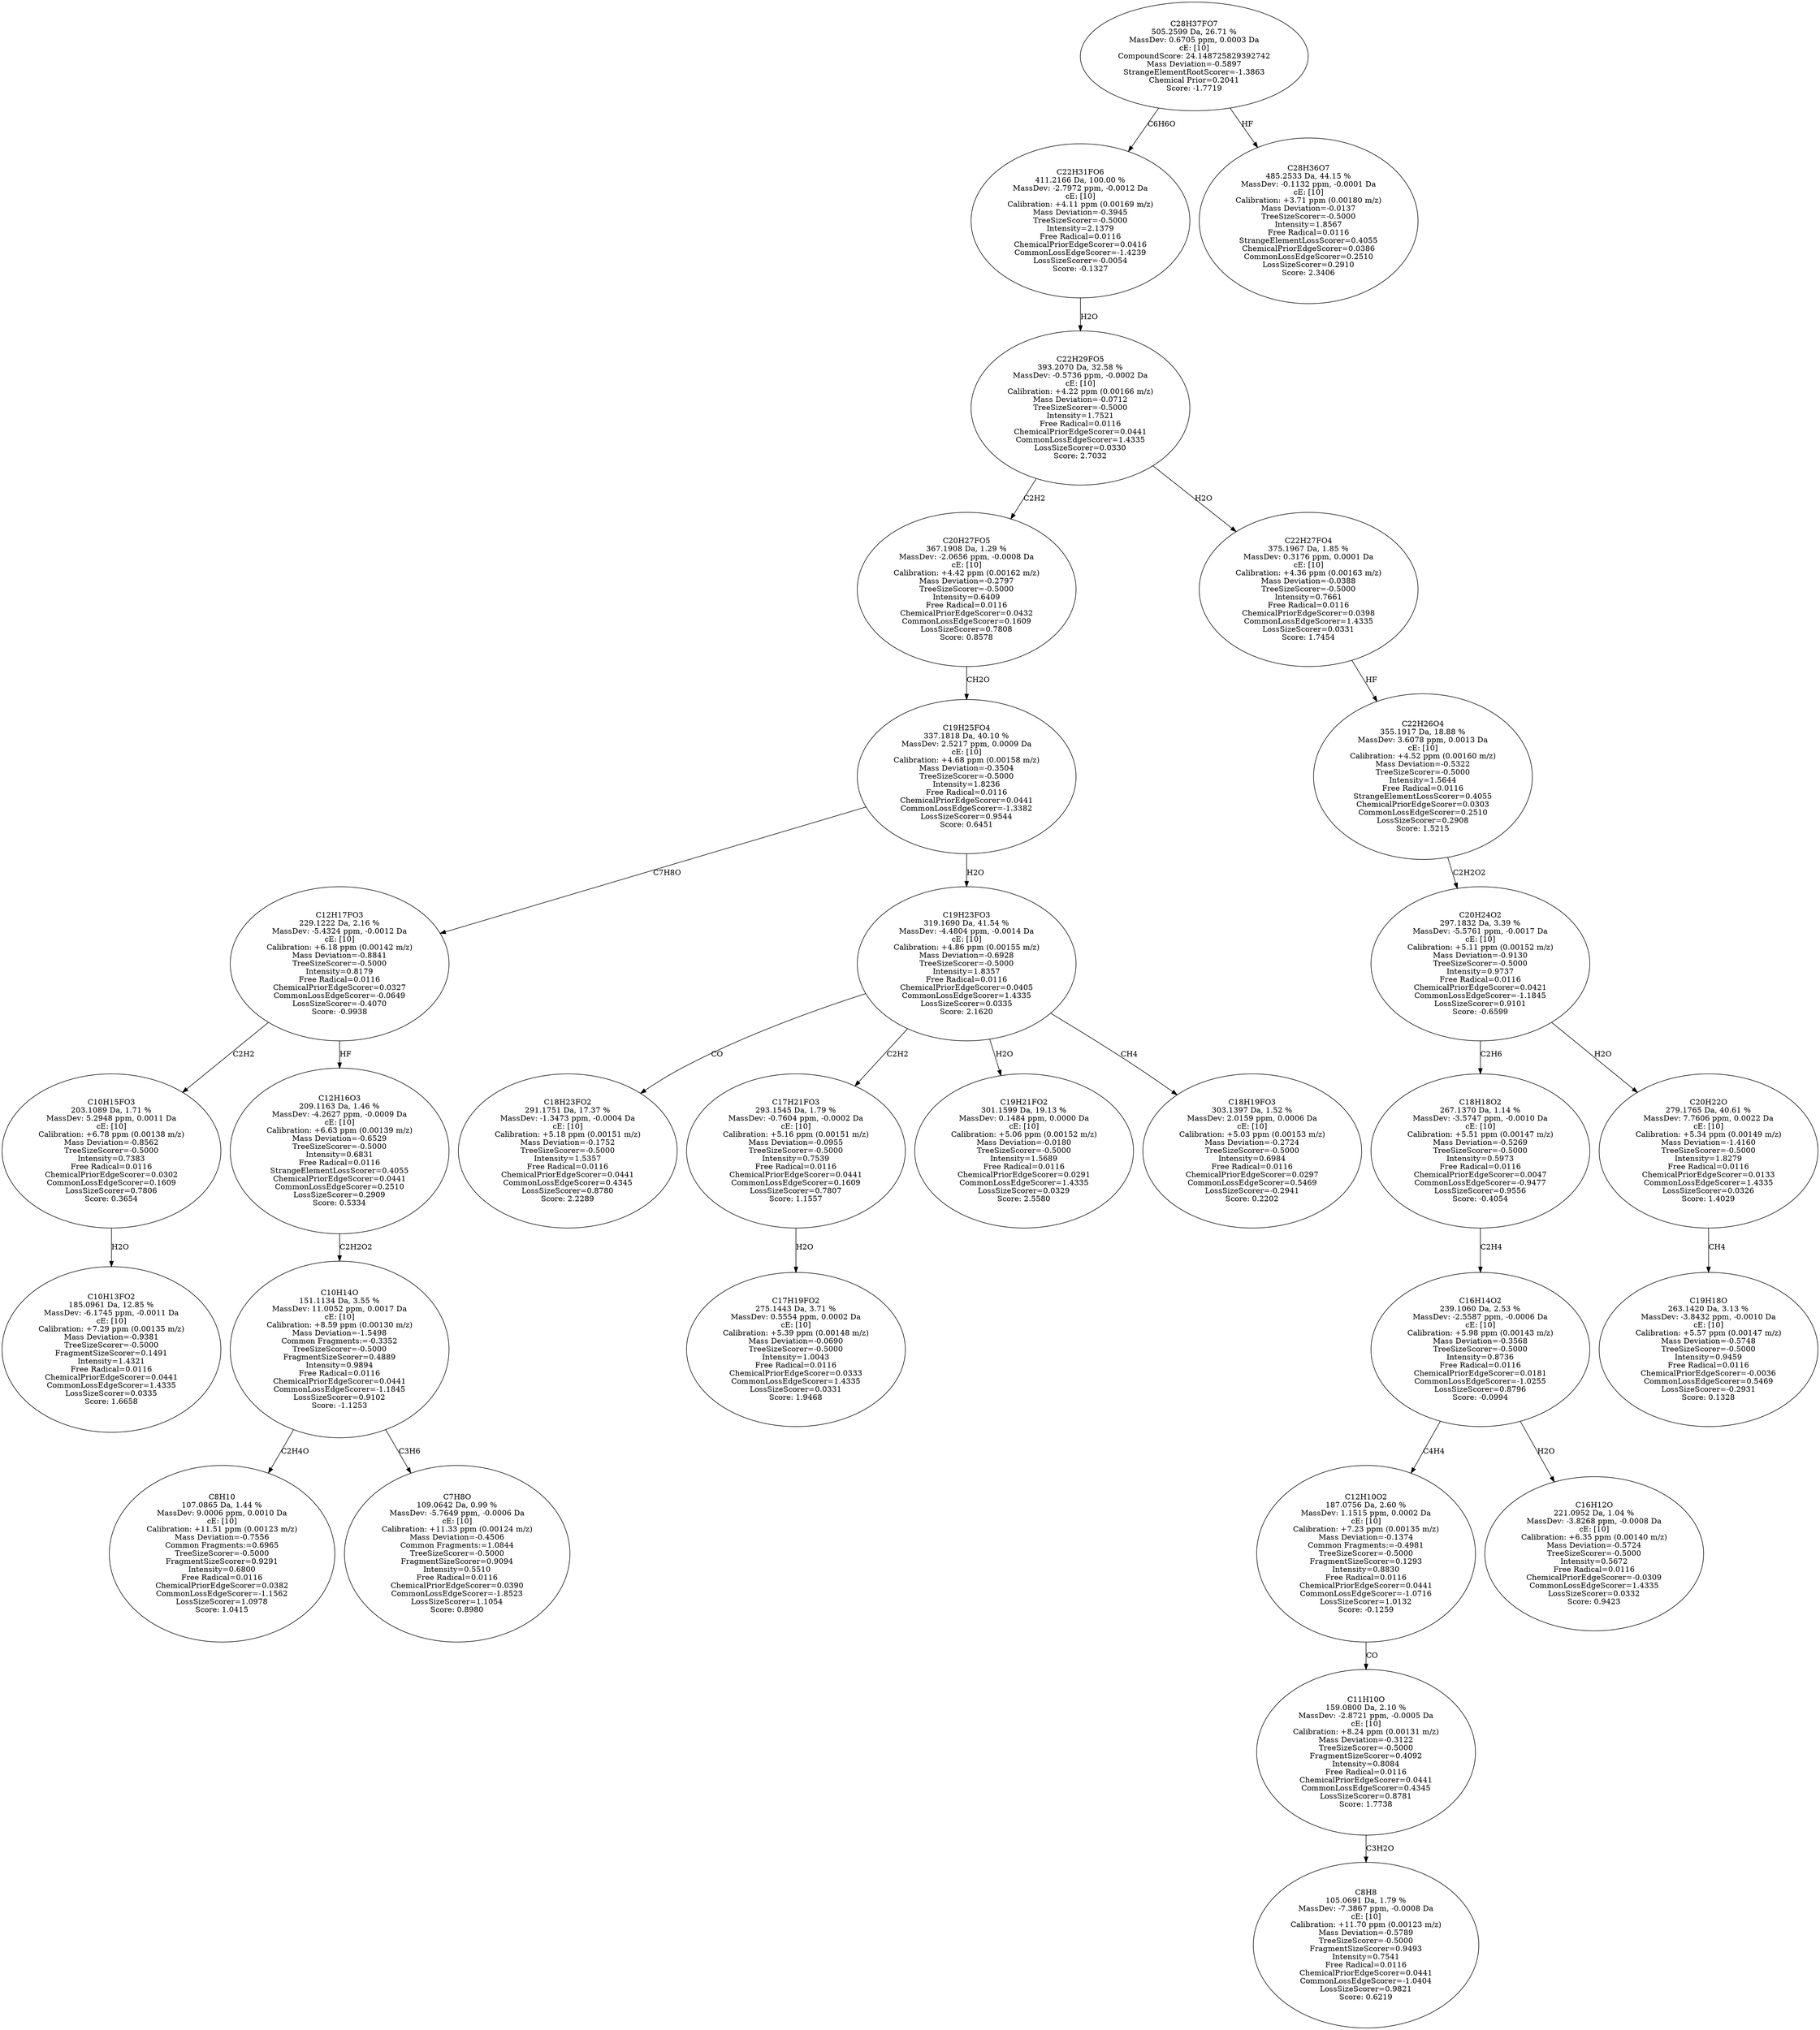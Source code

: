 strict digraph {
v1 [label="C10H13FO2\n185.0961 Da, 12.85 %\nMassDev: -6.1745 ppm, -0.0011 Da\ncE: [10]\nCalibration: +7.29 ppm (0.00135 m/z)\nMass Deviation=-0.9381\nTreeSizeScorer=-0.5000\nFragmentSizeScorer=0.1491\nIntensity=1.4321\nFree Radical=0.0116\nChemicalPriorEdgeScorer=0.0441\nCommonLossEdgeScorer=1.4335\nLossSizeScorer=0.0335\nScore: 1.6658"];
v2 [label="C10H15FO3\n203.1089 Da, 1.71 %\nMassDev: 5.2948 ppm, 0.0011 Da\ncE: [10]\nCalibration: +6.78 ppm (0.00138 m/z)\nMass Deviation=-0.8562\nTreeSizeScorer=-0.5000\nIntensity=0.7383\nFree Radical=0.0116\nChemicalPriorEdgeScorer=0.0302\nCommonLossEdgeScorer=0.1609\nLossSizeScorer=0.7806\nScore: 0.3654"];
v3 [label="C8H10\n107.0865 Da, 1.44 %\nMassDev: 9.0006 ppm, 0.0010 Da\ncE: [10]\nCalibration: +11.51 ppm (0.00123 m/z)\nMass Deviation=-0.7556\nCommon Fragments:=0.6965\nTreeSizeScorer=-0.5000\nFragmentSizeScorer=0.9291\nIntensity=0.6800\nFree Radical=0.0116\nChemicalPriorEdgeScorer=0.0382\nCommonLossEdgeScorer=-1.1562\nLossSizeScorer=1.0978\nScore: 1.0415"];
v4 [label="C7H8O\n109.0642 Da, 0.99 %\nMassDev: -5.7649 ppm, -0.0006 Da\ncE: [10]\nCalibration: +11.33 ppm (0.00124 m/z)\nMass Deviation=-0.4506\nCommon Fragments:=1.0844\nTreeSizeScorer=-0.5000\nFragmentSizeScorer=0.9094\nIntensity=0.5510\nFree Radical=0.0116\nChemicalPriorEdgeScorer=0.0390\nCommonLossEdgeScorer=-1.8523\nLossSizeScorer=1.1054\nScore: 0.8980"];
v5 [label="C10H14O\n151.1134 Da, 3.55 %\nMassDev: 11.0052 ppm, 0.0017 Da\ncE: [10]\nCalibration: +8.59 ppm (0.00130 m/z)\nMass Deviation=-1.5498\nCommon Fragments:=-0.3352\nTreeSizeScorer=-0.5000\nFragmentSizeScorer=0.4889\nIntensity=0.9894\nFree Radical=0.0116\nChemicalPriorEdgeScorer=0.0441\nCommonLossEdgeScorer=-1.1845\nLossSizeScorer=0.9102\nScore: -1.1253"];
v6 [label="C12H16O3\n209.1163 Da, 1.46 %\nMassDev: -4.2627 ppm, -0.0009 Da\ncE: [10]\nCalibration: +6.63 ppm (0.00139 m/z)\nMass Deviation=-0.6529\nTreeSizeScorer=-0.5000\nIntensity=0.6831\nFree Radical=0.0116\nStrangeElementLossScorer=0.4055\nChemicalPriorEdgeScorer=0.0441\nCommonLossEdgeScorer=0.2510\nLossSizeScorer=0.2909\nScore: 0.5334"];
v7 [label="C12H17FO3\n229.1222 Da, 2.16 %\nMassDev: -5.4324 ppm, -0.0012 Da\ncE: [10]\nCalibration: +6.18 ppm (0.00142 m/z)\nMass Deviation=-0.8841\nTreeSizeScorer=-0.5000\nIntensity=0.8179\nFree Radical=0.0116\nChemicalPriorEdgeScorer=0.0327\nCommonLossEdgeScorer=-0.0649\nLossSizeScorer=-0.4070\nScore: -0.9938"];
v8 [label="C18H23FO2\n291.1751 Da, 17.37 %\nMassDev: -1.3473 ppm, -0.0004 Da\ncE: [10]\nCalibration: +5.18 ppm (0.00151 m/z)\nMass Deviation=-0.1752\nTreeSizeScorer=-0.5000\nIntensity=1.5357\nFree Radical=0.0116\nChemicalPriorEdgeScorer=0.0441\nCommonLossEdgeScorer=0.4345\nLossSizeScorer=0.8780\nScore: 2.2289"];
v9 [label="C17H19FO2\n275.1443 Da, 3.71 %\nMassDev: 0.5554 ppm, 0.0002 Da\ncE: [10]\nCalibration: +5.39 ppm (0.00148 m/z)\nMass Deviation=-0.0690\nTreeSizeScorer=-0.5000\nIntensity=1.0043\nFree Radical=0.0116\nChemicalPriorEdgeScorer=0.0333\nCommonLossEdgeScorer=1.4335\nLossSizeScorer=0.0331\nScore: 1.9468"];
v10 [label="C17H21FO3\n293.1545 Da, 1.79 %\nMassDev: -0.7604 ppm, -0.0002 Da\ncE: [10]\nCalibration: +5.16 ppm (0.00151 m/z)\nMass Deviation=-0.0955\nTreeSizeScorer=-0.5000\nIntensity=0.7539\nFree Radical=0.0116\nChemicalPriorEdgeScorer=0.0441\nCommonLossEdgeScorer=0.1609\nLossSizeScorer=0.7807\nScore: 1.1557"];
v11 [label="C19H21FO2\n301.1599 Da, 19.13 %\nMassDev: 0.1484 ppm, 0.0000 Da\ncE: [10]\nCalibration: +5.06 ppm (0.00152 m/z)\nMass Deviation=-0.0180\nTreeSizeScorer=-0.5000\nIntensity=1.5689\nFree Radical=0.0116\nChemicalPriorEdgeScorer=0.0291\nCommonLossEdgeScorer=1.4335\nLossSizeScorer=0.0329\nScore: 2.5580"];
v12 [label="C18H19FO3\n303.1397 Da, 1.52 %\nMassDev: 2.0159 ppm, 0.0006 Da\ncE: [10]\nCalibration: +5.03 ppm (0.00153 m/z)\nMass Deviation=-0.2724\nTreeSizeScorer=-0.5000\nIntensity=0.6984\nFree Radical=0.0116\nChemicalPriorEdgeScorer=0.0297\nCommonLossEdgeScorer=0.5469\nLossSizeScorer=-0.2941\nScore: 0.2202"];
v13 [label="C19H23FO3\n319.1690 Da, 41.54 %\nMassDev: -4.4804 ppm, -0.0014 Da\ncE: [10]\nCalibration: +4.86 ppm (0.00155 m/z)\nMass Deviation=-0.6928\nTreeSizeScorer=-0.5000\nIntensity=1.8357\nFree Radical=0.0116\nChemicalPriorEdgeScorer=0.0405\nCommonLossEdgeScorer=1.4335\nLossSizeScorer=0.0335\nScore: 2.1620"];
v14 [label="C19H25FO4\n337.1818 Da, 40.10 %\nMassDev: 2.5217 ppm, 0.0009 Da\ncE: [10]\nCalibration: +4.68 ppm (0.00158 m/z)\nMass Deviation=-0.3504\nTreeSizeScorer=-0.5000\nIntensity=1.8236\nFree Radical=0.0116\nChemicalPriorEdgeScorer=0.0441\nCommonLossEdgeScorer=-1.3382\nLossSizeScorer=0.9544\nScore: 0.6451"];
v15 [label="C20H27FO5\n367.1908 Da, 1.29 %\nMassDev: -2.0656 ppm, -0.0008 Da\ncE: [10]\nCalibration: +4.42 ppm (0.00162 m/z)\nMass Deviation=-0.2797\nTreeSizeScorer=-0.5000\nIntensity=0.6409\nFree Radical=0.0116\nChemicalPriorEdgeScorer=0.0432\nCommonLossEdgeScorer=0.1609\nLossSizeScorer=0.7808\nScore: 0.8578"];
v16 [label="C8H8\n105.0691 Da, 1.79 %\nMassDev: -7.3867 ppm, -0.0008 Da\ncE: [10]\nCalibration: +11.70 ppm (0.00123 m/z)\nMass Deviation=-0.5789\nTreeSizeScorer=-0.5000\nFragmentSizeScorer=0.9493\nIntensity=0.7541\nFree Radical=0.0116\nChemicalPriorEdgeScorer=0.0441\nCommonLossEdgeScorer=-1.0404\nLossSizeScorer=0.9821\nScore: 0.6219"];
v17 [label="C11H10O\n159.0800 Da, 2.10 %\nMassDev: -2.8721 ppm, -0.0005 Da\ncE: [10]\nCalibration: +8.24 ppm (0.00131 m/z)\nMass Deviation=-0.3122\nTreeSizeScorer=-0.5000\nFragmentSizeScorer=0.4092\nIntensity=0.8084\nFree Radical=0.0116\nChemicalPriorEdgeScorer=0.0441\nCommonLossEdgeScorer=0.4345\nLossSizeScorer=0.8781\nScore: 1.7738"];
v18 [label="C12H10O2\n187.0756 Da, 2.60 %\nMassDev: 1.1515 ppm, 0.0002 Da\ncE: [10]\nCalibration: +7.23 ppm (0.00135 m/z)\nMass Deviation=-0.1374\nCommon Fragments:=-0.4981\nTreeSizeScorer=-0.5000\nFragmentSizeScorer=0.1293\nIntensity=0.8830\nFree Radical=0.0116\nChemicalPriorEdgeScorer=0.0441\nCommonLossEdgeScorer=-1.0716\nLossSizeScorer=1.0132\nScore: -0.1259"];
v19 [label="C16H12O\n221.0952 Da, 1.04 %\nMassDev: -3.8268 ppm, -0.0008 Da\ncE: [10]\nCalibration: +6.35 ppm (0.00140 m/z)\nMass Deviation=-0.5724\nTreeSizeScorer=-0.5000\nIntensity=0.5672\nFree Radical=0.0116\nChemicalPriorEdgeScorer=-0.0309\nCommonLossEdgeScorer=1.4335\nLossSizeScorer=0.0332\nScore: 0.9423"];
v20 [label="C16H14O2\n239.1060 Da, 2.53 %\nMassDev: -2.5587 ppm, -0.0006 Da\ncE: [10]\nCalibration: +5.98 ppm (0.00143 m/z)\nMass Deviation=-0.3568\nTreeSizeScorer=-0.5000\nIntensity=0.8736\nFree Radical=0.0116\nChemicalPriorEdgeScorer=0.0181\nCommonLossEdgeScorer=-1.0255\nLossSizeScorer=0.8796\nScore: -0.0994"];
v21 [label="C18H18O2\n267.1370 Da, 1.14 %\nMassDev: -3.5747 ppm, -0.0010 Da\ncE: [10]\nCalibration: +5.51 ppm (0.00147 m/z)\nMass Deviation=-0.5269\nTreeSizeScorer=-0.5000\nIntensity=0.5973\nFree Radical=0.0116\nChemicalPriorEdgeScorer=0.0047\nCommonLossEdgeScorer=-0.9477\nLossSizeScorer=0.9556\nScore: -0.4054"];
v22 [label="C19H18O\n263.1420 Da, 3.13 %\nMassDev: -3.8432 ppm, -0.0010 Da\ncE: [10]\nCalibration: +5.57 ppm (0.00147 m/z)\nMass Deviation=-0.5748\nTreeSizeScorer=-0.5000\nIntensity=0.9459\nFree Radical=0.0116\nChemicalPriorEdgeScorer=-0.0036\nCommonLossEdgeScorer=0.5469\nLossSizeScorer=-0.2931\nScore: 0.1328"];
v23 [label="C20H22O\n279.1765 Da, 40.61 %\nMassDev: 7.7606 ppm, 0.0022 Da\ncE: [10]\nCalibration: +5.34 ppm (0.00149 m/z)\nMass Deviation=-1.4160\nTreeSizeScorer=-0.5000\nIntensity=1.8279\nFree Radical=0.0116\nChemicalPriorEdgeScorer=0.0133\nCommonLossEdgeScorer=1.4335\nLossSizeScorer=0.0326\nScore: 1.4029"];
v24 [label="C20H24O2\n297.1832 Da, 3.39 %\nMassDev: -5.5761 ppm, -0.0017 Da\ncE: [10]\nCalibration: +5.11 ppm (0.00152 m/z)\nMass Deviation=-0.9130\nTreeSizeScorer=-0.5000\nIntensity=0.9737\nFree Radical=0.0116\nChemicalPriorEdgeScorer=0.0421\nCommonLossEdgeScorer=-1.1845\nLossSizeScorer=0.9101\nScore: -0.6599"];
v25 [label="C22H26O4\n355.1917 Da, 18.88 %\nMassDev: 3.6078 ppm, 0.0013 Da\ncE: [10]\nCalibration: +4.52 ppm (0.00160 m/z)\nMass Deviation=-0.5322\nTreeSizeScorer=-0.5000\nIntensity=1.5644\nFree Radical=0.0116\nStrangeElementLossScorer=0.4055\nChemicalPriorEdgeScorer=0.0303\nCommonLossEdgeScorer=0.2510\nLossSizeScorer=0.2908\nScore: 1.5215"];
v26 [label="C22H27FO4\n375.1967 Da, 1.85 %\nMassDev: 0.3176 ppm, 0.0001 Da\ncE: [10]\nCalibration: +4.36 ppm (0.00163 m/z)\nMass Deviation=-0.0388\nTreeSizeScorer=-0.5000\nIntensity=0.7661\nFree Radical=0.0116\nChemicalPriorEdgeScorer=0.0398\nCommonLossEdgeScorer=1.4335\nLossSizeScorer=0.0331\nScore: 1.7454"];
v27 [label="C22H29FO5\n393.2070 Da, 32.58 %\nMassDev: -0.5736 ppm, -0.0002 Da\ncE: [10]\nCalibration: +4.22 ppm (0.00166 m/z)\nMass Deviation=-0.0712\nTreeSizeScorer=-0.5000\nIntensity=1.7521\nFree Radical=0.0116\nChemicalPriorEdgeScorer=0.0441\nCommonLossEdgeScorer=1.4335\nLossSizeScorer=0.0330\nScore: 2.7032"];
v28 [label="C22H31FO6\n411.2166 Da, 100.00 %\nMassDev: -2.7972 ppm, -0.0012 Da\ncE: [10]\nCalibration: +4.11 ppm (0.00169 m/z)\nMass Deviation=-0.3945\nTreeSizeScorer=-0.5000\nIntensity=2.1379\nFree Radical=0.0116\nChemicalPriorEdgeScorer=0.0416\nCommonLossEdgeScorer=-1.4239\nLossSizeScorer=-0.0054\nScore: -0.1327"];
v29 [label="C28H36O7\n485.2533 Da, 44.15 %\nMassDev: -0.1132 ppm, -0.0001 Da\ncE: [10]\nCalibration: +3.71 ppm (0.00180 m/z)\nMass Deviation=-0.0137\nTreeSizeScorer=-0.5000\nIntensity=1.8567\nFree Radical=0.0116\nStrangeElementLossScorer=0.4055\nChemicalPriorEdgeScorer=0.0386\nCommonLossEdgeScorer=0.2510\nLossSizeScorer=0.2910\nScore: 2.3406"];
v30 [label="C28H37FO7\n505.2599 Da, 26.71 %\nMassDev: 0.6705 ppm, 0.0003 Da\ncE: [10]\nCompoundScore: 24.148725829392742\nMass Deviation=-0.5897\nStrangeElementRootScorer=-1.3863\nChemical Prior=0.2041\nScore: -1.7719"];
v2 -> v1 [label="H2O"];
v7 -> v2 [label="C2H2"];
v5 -> v3 [label="C2H4O"];
v5 -> v4 [label="C3H6"];
v6 -> v5 [label="C2H2O2"];
v7 -> v6 [label="HF"];
v14 -> v7 [label="C7H8O"];
v13 -> v8 [label="CO"];
v10 -> v9 [label="H2O"];
v13 -> v10 [label="C2H2"];
v13 -> v11 [label="H2O"];
v13 -> v12 [label="CH4"];
v14 -> v13 [label="H2O"];
v15 -> v14 [label="CH2O"];
v27 -> v15 [label="C2H2"];
v17 -> v16 [label="C3H2O"];
v18 -> v17 [label="CO"];
v20 -> v18 [label="C4H4"];
v20 -> v19 [label="H2O"];
v21 -> v20 [label="C2H4"];
v24 -> v21 [label="C2H6"];
v23 -> v22 [label="CH4"];
v24 -> v23 [label="H2O"];
v25 -> v24 [label="C2H2O2"];
v26 -> v25 [label="HF"];
v27 -> v26 [label="H2O"];
v28 -> v27 [label="H2O"];
v30 -> v28 [label="C6H6O"];
v30 -> v29 [label="HF"];
}